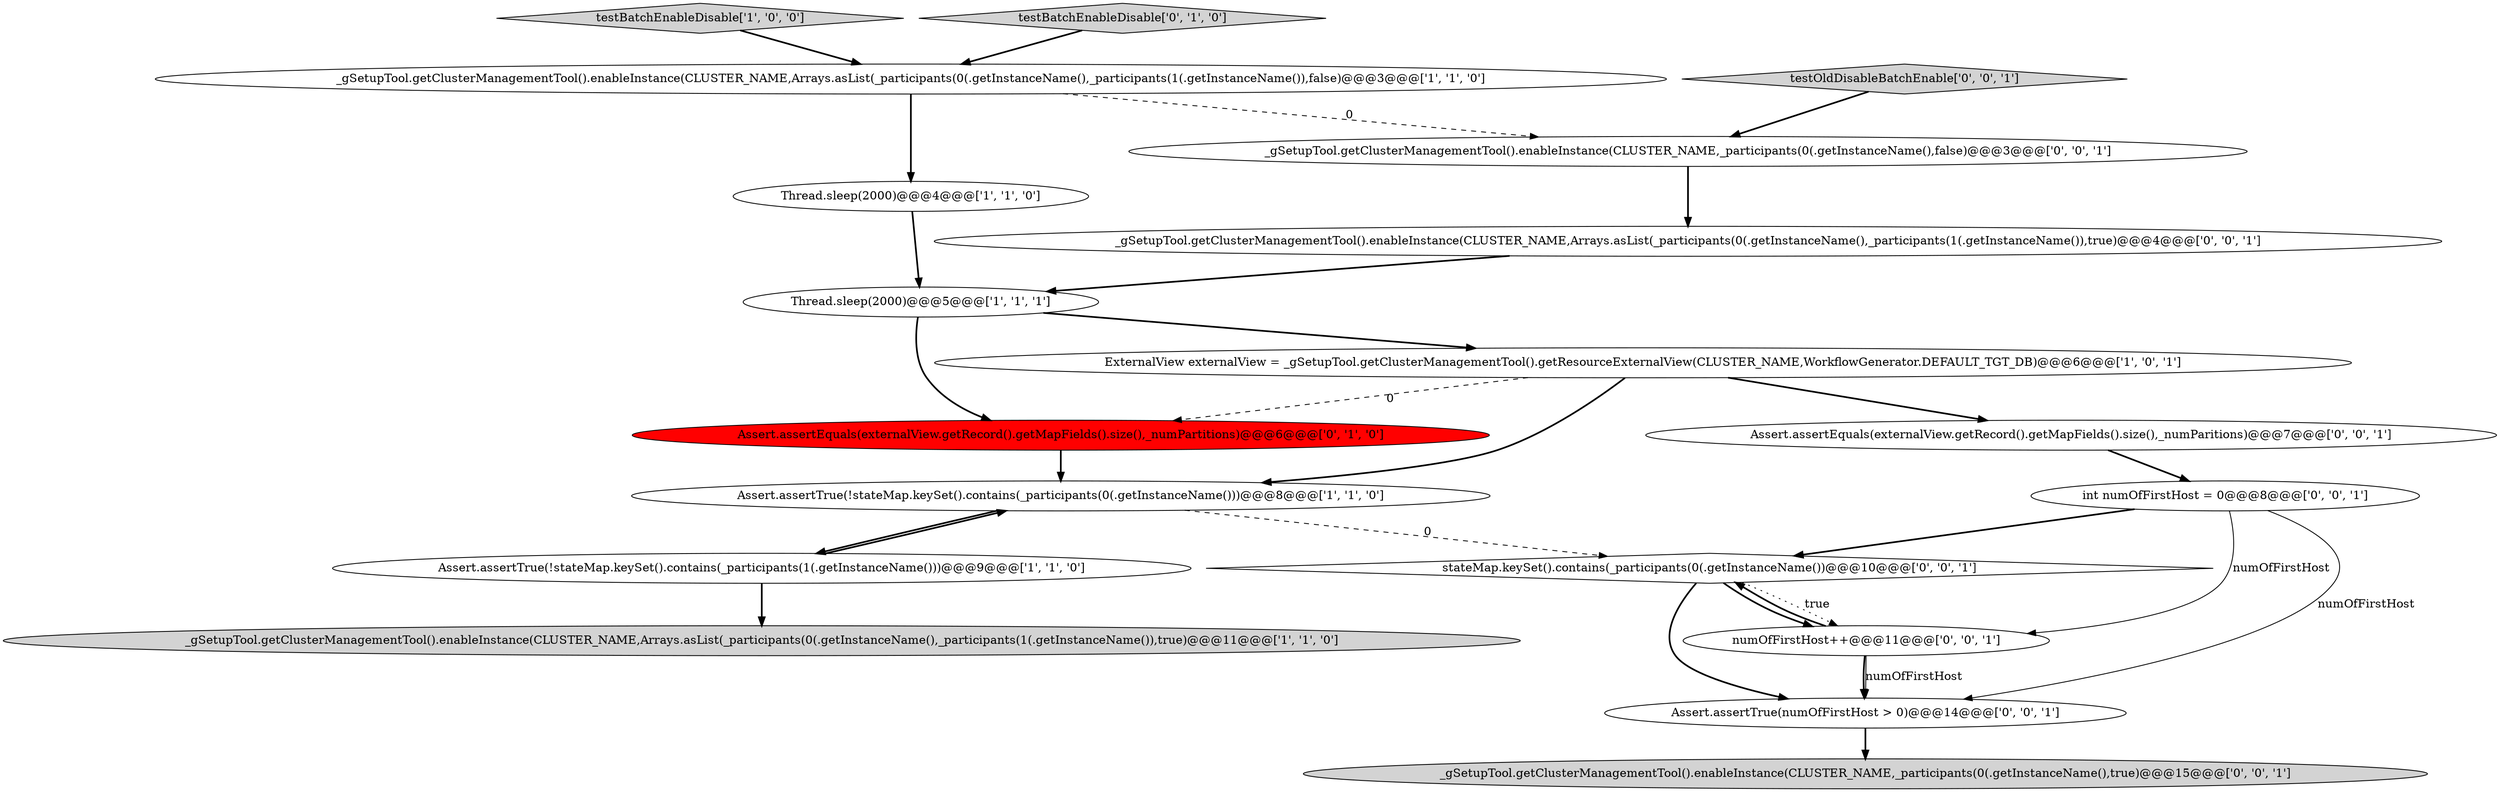 digraph {
3 [style = filled, label = "testBatchEnableDisable['1', '0', '0']", fillcolor = lightgray, shape = diamond image = "AAA0AAABBB1BBB"];
11 [style = filled, label = "Assert.assertEquals(externalView.getRecord().getMapFields().size(),_numParitions)@@@7@@@['0', '0', '1']", fillcolor = white, shape = ellipse image = "AAA0AAABBB3BBB"];
8 [style = filled, label = "Assert.assertEquals(externalView.getRecord().getMapFields().size(),_numPartitions)@@@6@@@['0', '1', '0']", fillcolor = red, shape = ellipse image = "AAA1AAABBB2BBB"];
10 [style = filled, label = "_gSetupTool.getClusterManagementTool().enableInstance(CLUSTER_NAME,_participants(0(.getInstanceName(),true)@@@15@@@['0', '0', '1']", fillcolor = lightgray, shape = ellipse image = "AAA0AAABBB3BBB"];
5 [style = filled, label = "_gSetupTool.getClusterManagementTool().enableInstance(CLUSTER_NAME,Arrays.asList(_participants(0(.getInstanceName(),_participants(1(.getInstanceName()),true)@@@11@@@['1', '1', '0']", fillcolor = lightgray, shape = ellipse image = "AAA0AAABBB1BBB"];
13 [style = filled, label = "stateMap.keySet().contains(_participants(0(.getInstanceName())@@@10@@@['0', '0', '1']", fillcolor = white, shape = diamond image = "AAA0AAABBB3BBB"];
9 [style = filled, label = "testBatchEnableDisable['0', '1', '0']", fillcolor = lightgray, shape = diamond image = "AAA0AAABBB2BBB"];
0 [style = filled, label = "_gSetupTool.getClusterManagementTool().enableInstance(CLUSTER_NAME,Arrays.asList(_participants(0(.getInstanceName(),_participants(1(.getInstanceName()),false)@@@3@@@['1', '1', '0']", fillcolor = white, shape = ellipse image = "AAA0AAABBB1BBB"];
4 [style = filled, label = "Assert.assertTrue(!stateMap.keySet().contains(_participants(0(.getInstanceName()))@@@8@@@['1', '1', '0']", fillcolor = white, shape = ellipse image = "AAA0AAABBB1BBB"];
12 [style = filled, label = "int numOfFirstHost = 0@@@8@@@['0', '0', '1']", fillcolor = white, shape = ellipse image = "AAA0AAABBB3BBB"];
15 [style = filled, label = "testOldDisableBatchEnable['0', '0', '1']", fillcolor = lightgray, shape = diamond image = "AAA0AAABBB3BBB"];
17 [style = filled, label = "_gSetupTool.getClusterManagementTool().enableInstance(CLUSTER_NAME,_participants(0(.getInstanceName(),false)@@@3@@@['0', '0', '1']", fillcolor = white, shape = ellipse image = "AAA0AAABBB3BBB"];
6 [style = filled, label = "ExternalView externalView = _gSetupTool.getClusterManagementTool().getResourceExternalView(CLUSTER_NAME,WorkflowGenerator.DEFAULT_TGT_DB)@@@6@@@['1', '0', '1']", fillcolor = white, shape = ellipse image = "AAA0AAABBB1BBB"];
1 [style = filled, label = "Thread.sleep(2000)@@@4@@@['1', '1', '0']", fillcolor = white, shape = ellipse image = "AAA0AAABBB1BBB"];
18 [style = filled, label = "Assert.assertTrue(numOfFirstHost > 0)@@@14@@@['0', '0', '1']", fillcolor = white, shape = ellipse image = "AAA0AAABBB3BBB"];
7 [style = filled, label = "Assert.assertTrue(!stateMap.keySet().contains(_participants(1(.getInstanceName()))@@@9@@@['1', '1', '0']", fillcolor = white, shape = ellipse image = "AAA0AAABBB1BBB"];
16 [style = filled, label = "_gSetupTool.getClusterManagementTool().enableInstance(CLUSTER_NAME,Arrays.asList(_participants(0(.getInstanceName(),_participants(1(.getInstanceName()),true)@@@4@@@['0', '0', '1']", fillcolor = white, shape = ellipse image = "AAA0AAABBB3BBB"];
2 [style = filled, label = "Thread.sleep(2000)@@@5@@@['1', '1', '1']", fillcolor = white, shape = ellipse image = "AAA0AAABBB1BBB"];
14 [style = filled, label = "numOfFirstHost++@@@11@@@['0', '0', '1']", fillcolor = white, shape = ellipse image = "AAA0AAABBB3BBB"];
6->8 [style = dashed, label="0"];
9->0 [style = bold, label=""];
2->6 [style = bold, label=""];
12->14 [style = solid, label="numOfFirstHost"];
11->12 [style = bold, label=""];
7->4 [style = bold, label=""];
16->2 [style = bold, label=""];
0->17 [style = dashed, label="0"];
4->7 [style = bold, label=""];
3->0 [style = bold, label=""];
12->13 [style = bold, label=""];
6->4 [style = bold, label=""];
15->17 [style = bold, label=""];
7->5 [style = bold, label=""];
18->10 [style = bold, label=""];
12->18 [style = solid, label="numOfFirstHost"];
0->1 [style = bold, label=""];
6->11 [style = bold, label=""];
14->18 [style = solid, label="numOfFirstHost"];
14->18 [style = bold, label=""];
1->2 [style = bold, label=""];
8->4 [style = bold, label=""];
14->13 [style = bold, label=""];
4->13 [style = dashed, label="0"];
13->14 [style = dotted, label="true"];
13->14 [style = bold, label=""];
17->16 [style = bold, label=""];
13->18 [style = bold, label=""];
2->8 [style = bold, label=""];
}
